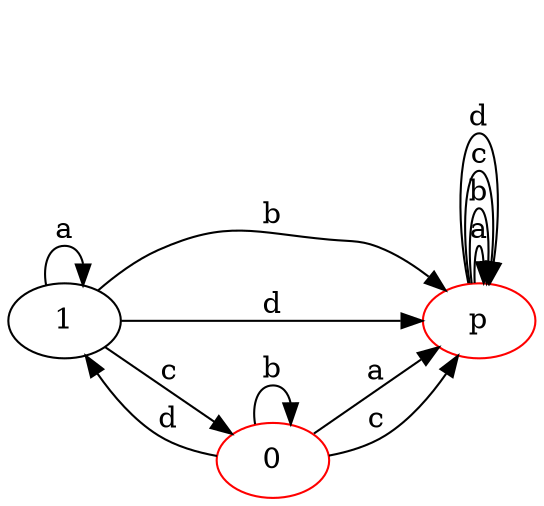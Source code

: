 digraph {
	rankdir=LR
	p [color=red]
	p -> p [label=a]
	p -> p [label=b]
	p -> p [label=c]
	p -> p [label=d]
	1
	1 -> 1 [label=a]
	1 -> 0 [label=c]
	1 -> p [label=b]
	1 -> p [label=d]
	0 [color=red]
	0 -> 0 [label=b]
	0 -> 1 [label=d]
	0 -> p [label=a]
	0 -> p [label=c]
}
